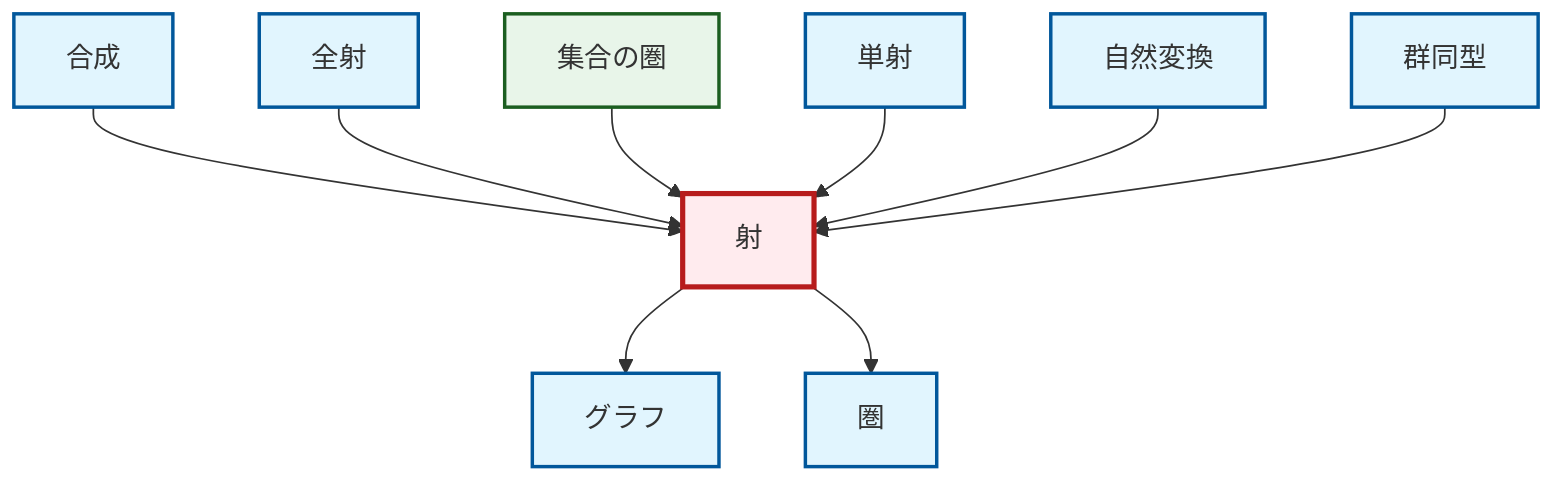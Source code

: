 graph TD
    classDef definition fill:#e1f5fe,stroke:#01579b,stroke-width:2px
    classDef theorem fill:#f3e5f5,stroke:#4a148c,stroke-width:2px
    classDef axiom fill:#fff3e0,stroke:#e65100,stroke-width:2px
    classDef example fill:#e8f5e9,stroke:#1b5e20,stroke-width:2px
    classDef current fill:#ffebee,stroke:#b71c1c,stroke-width:3px
    def-isomorphism["群同型"]:::definition
    def-composition["合成"]:::definition
    def-monomorphism["単射"]:::definition
    def-natural-transformation["自然変換"]:::definition
    def-category["圏"]:::definition
    def-epimorphism["全射"]:::definition
    def-graph["グラフ"]:::definition
    def-morphism["射"]:::definition
    ex-set-category["集合の圏"]:::example
    def-composition --> def-morphism
    def-morphism --> def-graph
    def-epimorphism --> def-morphism
    ex-set-category --> def-morphism
    def-monomorphism --> def-morphism
    def-natural-transformation --> def-morphism
    def-isomorphism --> def-morphism
    def-morphism --> def-category
    class def-morphism current